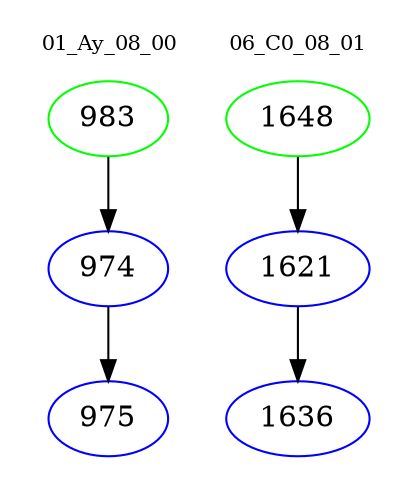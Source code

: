 digraph{
subgraph cluster_0 {
color = white
label = "01_Ay_08_00";
fontsize=10;
T0_983 [label="983", color="green"]
T0_983 -> T0_974 [color="black"]
T0_974 [label="974", color="blue"]
T0_974 -> T0_975 [color="black"]
T0_975 [label="975", color="blue"]
}
subgraph cluster_1 {
color = white
label = "06_C0_08_01";
fontsize=10;
T1_1648 [label="1648", color="green"]
T1_1648 -> T1_1621 [color="black"]
T1_1621 [label="1621", color="blue"]
T1_1621 -> T1_1636 [color="black"]
T1_1636 [label="1636", color="blue"]
}
}
